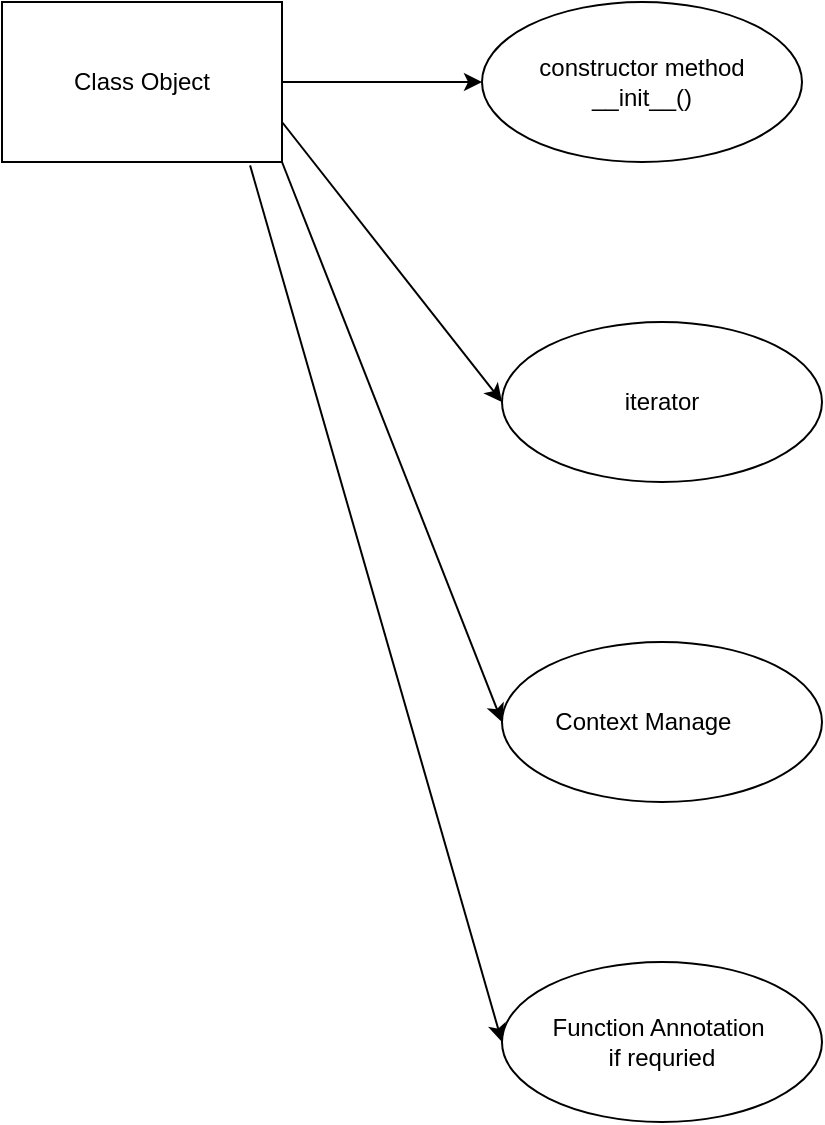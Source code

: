 <mxfile>
    <diagram id="ETqYkEV-OvDr8VVi8IL0" name="Page-1">
        <mxGraphModel dx="581" dy="434" grid="1" gridSize="10" guides="1" tooltips="1" connect="1" arrows="1" fold="1" page="1" pageScale="1" pageWidth="850" pageHeight="1100" math="0" shadow="0">
            <root>
                <mxCell id="0"/>
                <mxCell id="1" parent="0"/>
                <mxCell id="10" style="edgeStyle=none;html=1;exitX=1;exitY=0.75;exitDx=0;exitDy=0;" edge="1" parent="1" source="3">
                    <mxGeometry relative="1" as="geometry">
                        <mxPoint x="320" y="240" as="targetPoint"/>
                    </mxGeometry>
                </mxCell>
                <mxCell id="3" value="Class Object" style="rounded=0;whiteSpace=wrap;html=1;" vertex="1" parent="1">
                    <mxGeometry x="70" y="40" width="140" height="80" as="geometry"/>
                </mxCell>
                <mxCell id="8" value="constructor method&lt;br&gt;__init__()" style="ellipse;whiteSpace=wrap;html=1;rounded=0;" vertex="1" parent="1">
                    <mxGeometry x="310" y="40" width="160" height="80" as="geometry"/>
                </mxCell>
                <mxCell id="9" value="" style="endArrow=classic;html=1;exitX=1;exitY=0.5;exitDx=0;exitDy=0;entryX=0;entryY=0.5;entryDx=0;entryDy=0;" edge="1" parent="1" source="3" target="8">
                    <mxGeometry width="50" height="50" relative="1" as="geometry">
                        <mxPoint x="390" y="260" as="sourcePoint"/>
                        <mxPoint x="440" y="210" as="targetPoint"/>
                    </mxGeometry>
                </mxCell>
                <mxCell id="13" value="iterator" style="ellipse;whiteSpace=wrap;html=1;rounded=0;" vertex="1" parent="1">
                    <mxGeometry x="320" y="200" width="160" height="80" as="geometry"/>
                </mxCell>
                <mxCell id="14" value="Context Manage&lt;span style=&quot;white-space: pre;&quot;&gt;&#9;&lt;/span&gt;" style="ellipse;whiteSpace=wrap;html=1;rounded=0;" vertex="1" parent="1">
                    <mxGeometry x="320" y="360" width="160" height="80" as="geometry"/>
                </mxCell>
                <mxCell id="15" style="edgeStyle=none;html=1;exitX=1;exitY=1;exitDx=0;exitDy=0;" edge="1" parent="1" source="3">
                    <mxGeometry relative="1" as="geometry">
                        <mxPoint x="320.0" y="400" as="targetPoint"/>
                        <mxPoint x="210" y="130" as="sourcePoint"/>
                    </mxGeometry>
                </mxCell>
                <mxCell id="18" value="Function Annotation&amp;nbsp;&lt;br&gt;if requried" style="ellipse;whiteSpace=wrap;html=1;rounded=0;" vertex="1" parent="1">
                    <mxGeometry x="320" y="520" width="160" height="80" as="geometry"/>
                </mxCell>
                <mxCell id="19" style="edgeStyle=none;html=1;exitX=0.886;exitY=1.021;exitDx=0;exitDy=0;exitPerimeter=0;" edge="1" parent="1" source="3">
                    <mxGeometry relative="1" as="geometry">
                        <mxPoint x="320.0" y="560" as="targetPoint"/>
                        <mxPoint x="210" y="290" as="sourcePoint"/>
                    </mxGeometry>
                </mxCell>
            </root>
        </mxGraphModel>
    </diagram>
</mxfile>